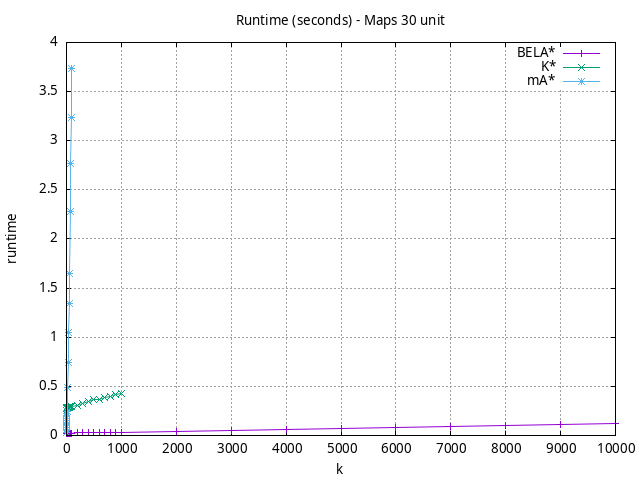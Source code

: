#!/usr/bin/gnuplot
# -*- coding: utf-8 -*-
#
# results/maps/unit/30/random512-30.heuristic.unit.runtime.gnuplot
#
# Started on 04/03/2024 23:11:50
# Author: Carlos Linares López
set grid
set xlabel "k"
set ylabel "runtime"

set title "Runtime (seconds) - Maps 30 unit"

set terminal png enhanced font "Ariel,10"
set output 'random512-30.heuristic.unit.runtime.png'

plot "-" title "BELA*"      with linesp, "-" title "K*"      with linesp, "-" title "mA*"      with linesp

	1 0.023813455999999997
	2 0.023897682899999998
	3 0.023949697899999997
	4 0.0239186522
	5 0.024019710799999996
	6 0.023627894599999998
	7 0.0237329904
	8 0.024529537300000005
	9 0.0244505125
	10 0.0242125532
	20 0.024479814800000006
	30 0.0245361522
	40 0.024584293300000004
	50 0.025011393700000002
	60 0.025107459500000005
	70 0.0249017438
	80 0.025103292799999996
	90 0.025206172
	100 0.0248489264
	200 0.025647971100000003
	300 0.026211156299999993
	400 0.026855268399999997
	500 0.027806634799999997
	600 0.028380162300000004
	700 0.0291990687
	800 0.02966775120000001
	900 0.0305260409
	1000 0.031701254699999994
	2000 0.042638226
	3000 0.05234915800000001
	4000 0.061475219
	5000 0.069238195
	6000 0.07885442999999999
	7000 0.091975979
	8000 0.10070721099999998
	9000 0.10848363
	10000 0.117738455
end
	1 0.05918293500000002
	2 0.252295237
	3 0.280987242
	4 0.277968259
	5 0.283208141
	6 0.28088675900000004
	7 0.28364788799999996
	8 0.28279920099999994
	9 0.28374768
	10 0.27882962400000005
	20 0.28079349200000003
	30 0.283743302
	40 0.28667520399999996
	50 0.2878279
	60 0.290431804
	70 0.297459134
	80 0.29728361
	90 0.29810641
	100 0.293988726
	200 0.310043576
	300 0.32759473000000006
	400 0.34119452
	500 0.36148971
	600 0.36951723000000003
	700 0.38508714000000005
	800 0.3994901500000001
	900 0.4135354399999999
	1000 0.43148140000000007
end
	1 0.0325264741
	2 0.057061752800000004
	3 0.0810395005
	4 0.10305361350000002
	5 0.12812492109999998
	6 0.15048883899999999
	7 0.17392854600000004
	8 0.19696737300000003
	9 0.225156897
	10 0.24665565599999997
	20 0.48929339
	30 0.745445721
	40 1.0495868169999998
	50 1.3398286339999999
	60 1.6504122030000001
	70 2.283373896
	80 2.7643124730000004
	90 3.239348612
	100 3.7395029999999996
end
